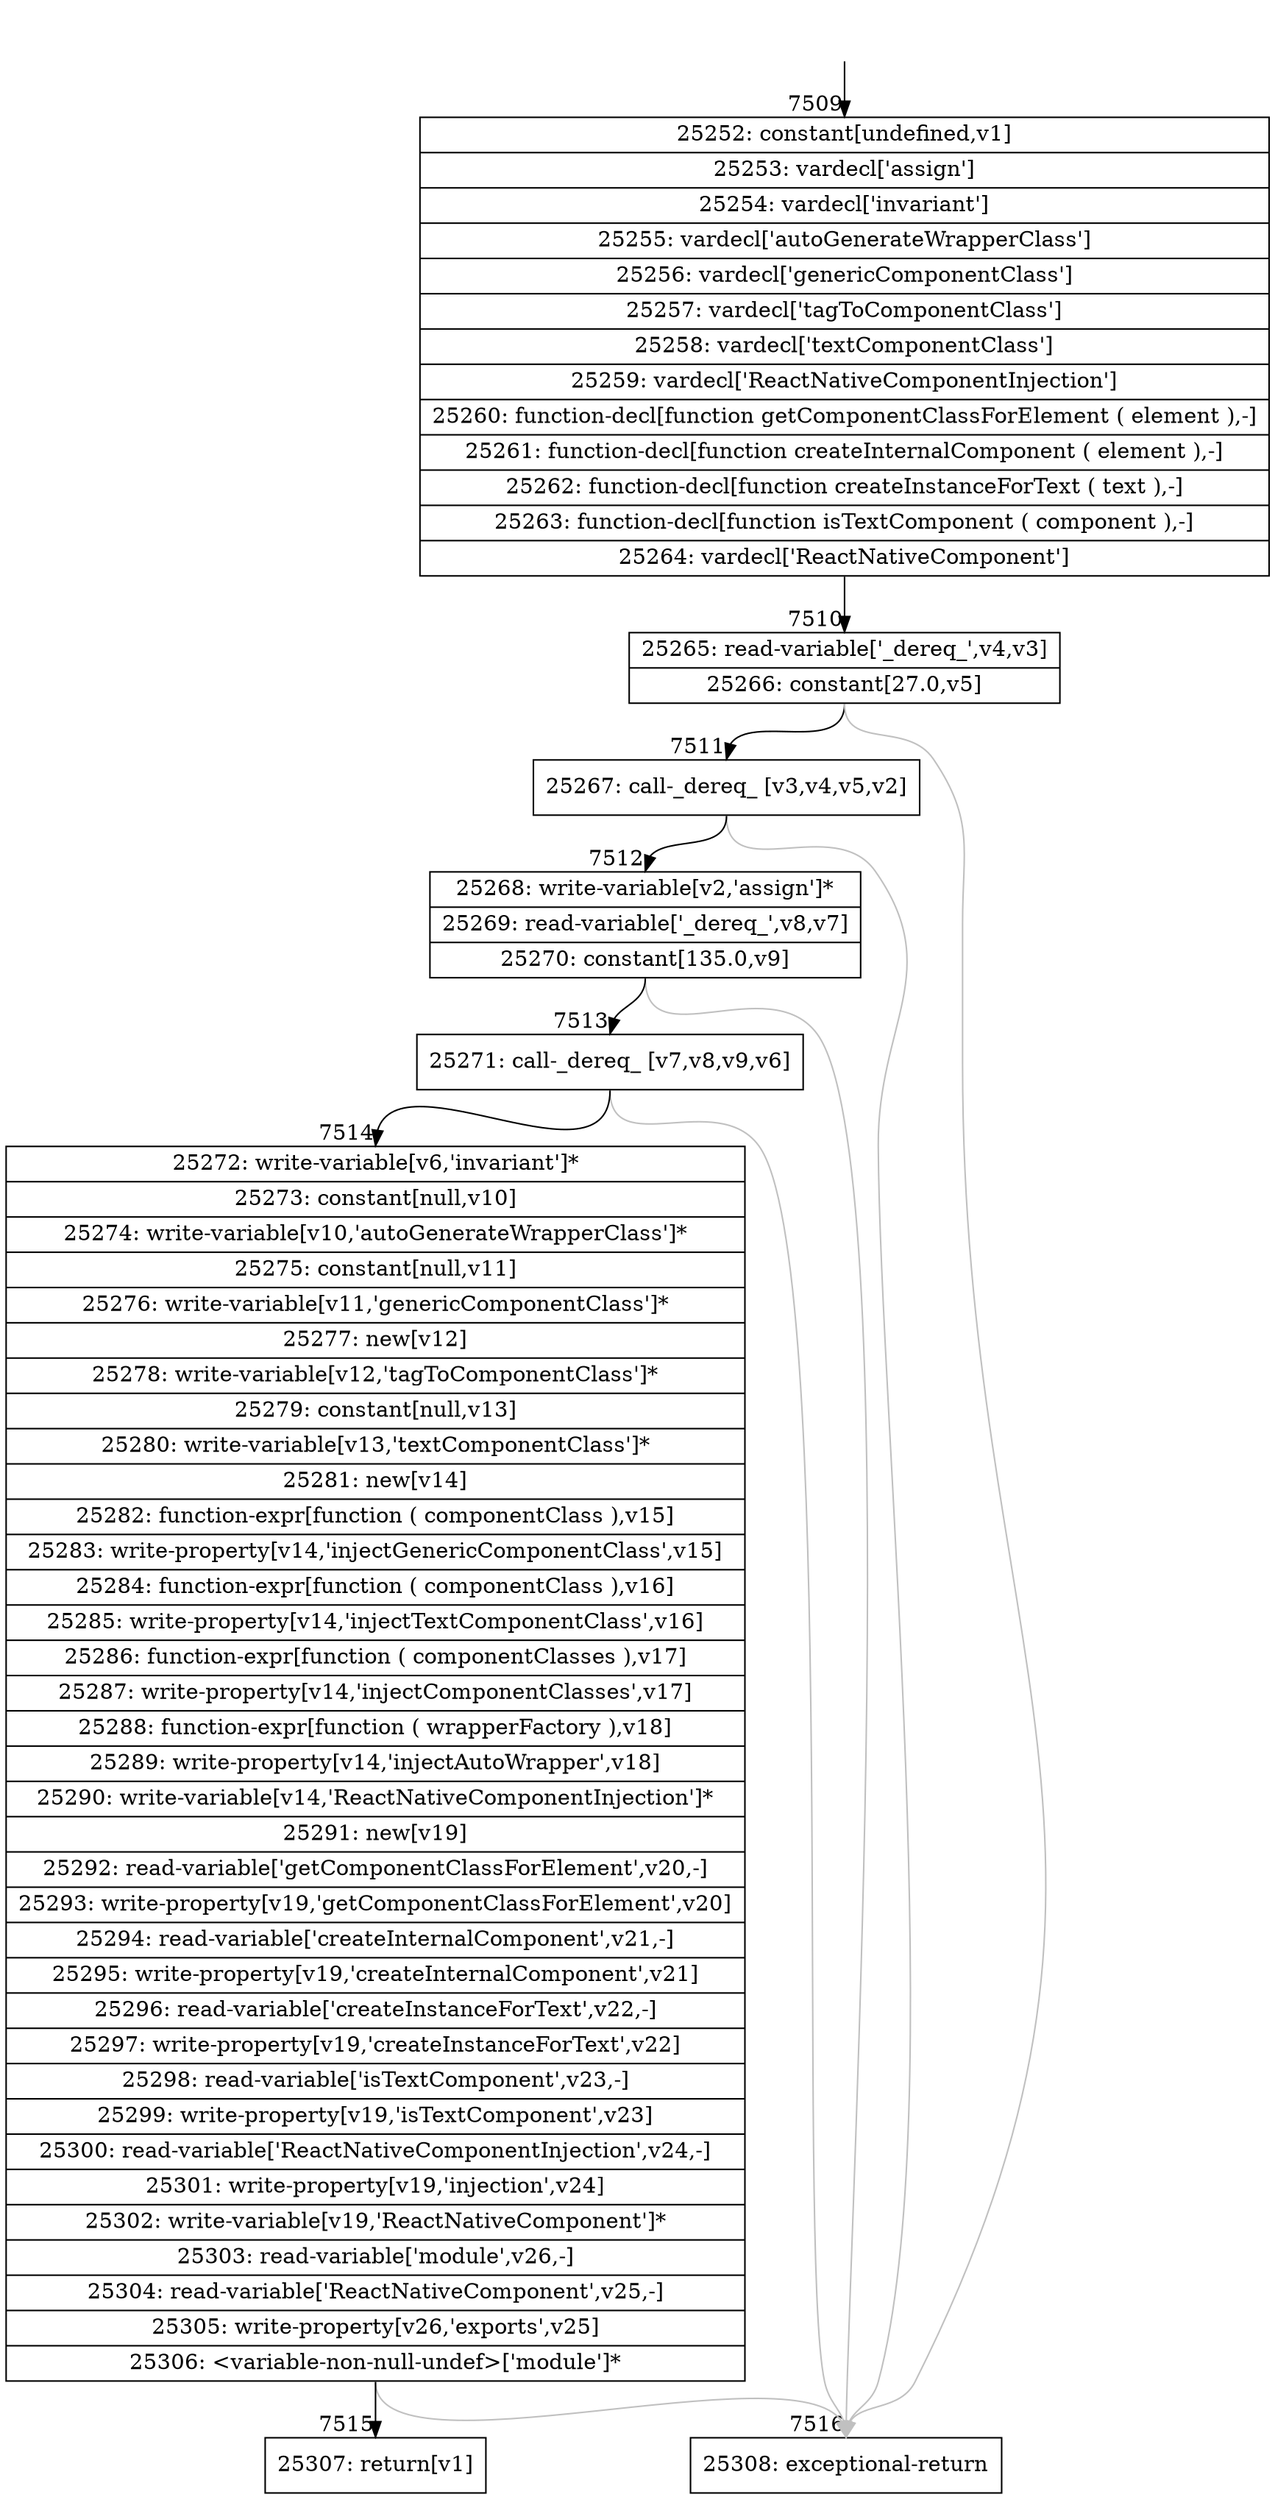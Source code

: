 digraph {
rankdir="TD"
BB_entry516[shape=none,label=""];
BB_entry516 -> BB7509 [tailport=s, headport=n, headlabel="    7509"]
BB7509 [shape=record label="{25252: constant[undefined,v1]|25253: vardecl['assign']|25254: vardecl['invariant']|25255: vardecl['autoGenerateWrapperClass']|25256: vardecl['genericComponentClass']|25257: vardecl['tagToComponentClass']|25258: vardecl['textComponentClass']|25259: vardecl['ReactNativeComponentInjection']|25260: function-decl[function getComponentClassForElement ( element ),-]|25261: function-decl[function createInternalComponent ( element ),-]|25262: function-decl[function createInstanceForText ( text ),-]|25263: function-decl[function isTextComponent ( component ),-]|25264: vardecl['ReactNativeComponent']}" ] 
BB7509 -> BB7510 [tailport=s, headport=n, headlabel="      7510"]
BB7510 [shape=record label="{25265: read-variable['_dereq_',v4,v3]|25266: constant[27.0,v5]}" ] 
BB7510 -> BB7511 [tailport=s, headport=n, headlabel="      7511"]
BB7510 -> BB7516 [tailport=s, headport=n, color=gray, headlabel="      7516"]
BB7511 [shape=record label="{25267: call-_dereq_ [v3,v4,v5,v2]}" ] 
BB7511 -> BB7512 [tailport=s, headport=n, headlabel="      7512"]
BB7511 -> BB7516 [tailport=s, headport=n, color=gray]
BB7512 [shape=record label="{25268: write-variable[v2,'assign']*|25269: read-variable['_dereq_',v8,v7]|25270: constant[135.0,v9]}" ] 
BB7512 -> BB7513 [tailport=s, headport=n, headlabel="      7513"]
BB7512 -> BB7516 [tailport=s, headport=n, color=gray]
BB7513 [shape=record label="{25271: call-_dereq_ [v7,v8,v9,v6]}" ] 
BB7513 -> BB7514 [tailport=s, headport=n, headlabel="      7514"]
BB7513 -> BB7516 [tailport=s, headport=n, color=gray]
BB7514 [shape=record label="{25272: write-variable[v6,'invariant']*|25273: constant[null,v10]|25274: write-variable[v10,'autoGenerateWrapperClass']*|25275: constant[null,v11]|25276: write-variable[v11,'genericComponentClass']*|25277: new[v12]|25278: write-variable[v12,'tagToComponentClass']*|25279: constant[null,v13]|25280: write-variable[v13,'textComponentClass']*|25281: new[v14]|25282: function-expr[function ( componentClass ),v15]|25283: write-property[v14,'injectGenericComponentClass',v15]|25284: function-expr[function ( componentClass ),v16]|25285: write-property[v14,'injectTextComponentClass',v16]|25286: function-expr[function ( componentClasses ),v17]|25287: write-property[v14,'injectComponentClasses',v17]|25288: function-expr[function ( wrapperFactory ),v18]|25289: write-property[v14,'injectAutoWrapper',v18]|25290: write-variable[v14,'ReactNativeComponentInjection']*|25291: new[v19]|25292: read-variable['getComponentClassForElement',v20,-]|25293: write-property[v19,'getComponentClassForElement',v20]|25294: read-variable['createInternalComponent',v21,-]|25295: write-property[v19,'createInternalComponent',v21]|25296: read-variable['createInstanceForText',v22,-]|25297: write-property[v19,'createInstanceForText',v22]|25298: read-variable['isTextComponent',v23,-]|25299: write-property[v19,'isTextComponent',v23]|25300: read-variable['ReactNativeComponentInjection',v24,-]|25301: write-property[v19,'injection',v24]|25302: write-variable[v19,'ReactNativeComponent']*|25303: read-variable['module',v26,-]|25304: read-variable['ReactNativeComponent',v25,-]|25305: write-property[v26,'exports',v25]|25306: \<variable-non-null-undef\>['module']*}" ] 
BB7514 -> BB7515 [tailport=s, headport=n, headlabel="      7515"]
BB7514 -> BB7516 [tailport=s, headport=n, color=gray]
BB7515 [shape=record label="{25307: return[v1]}" ] 
BB7516 [shape=record label="{25308: exceptional-return}" ] 
//#$~ 13209
}
